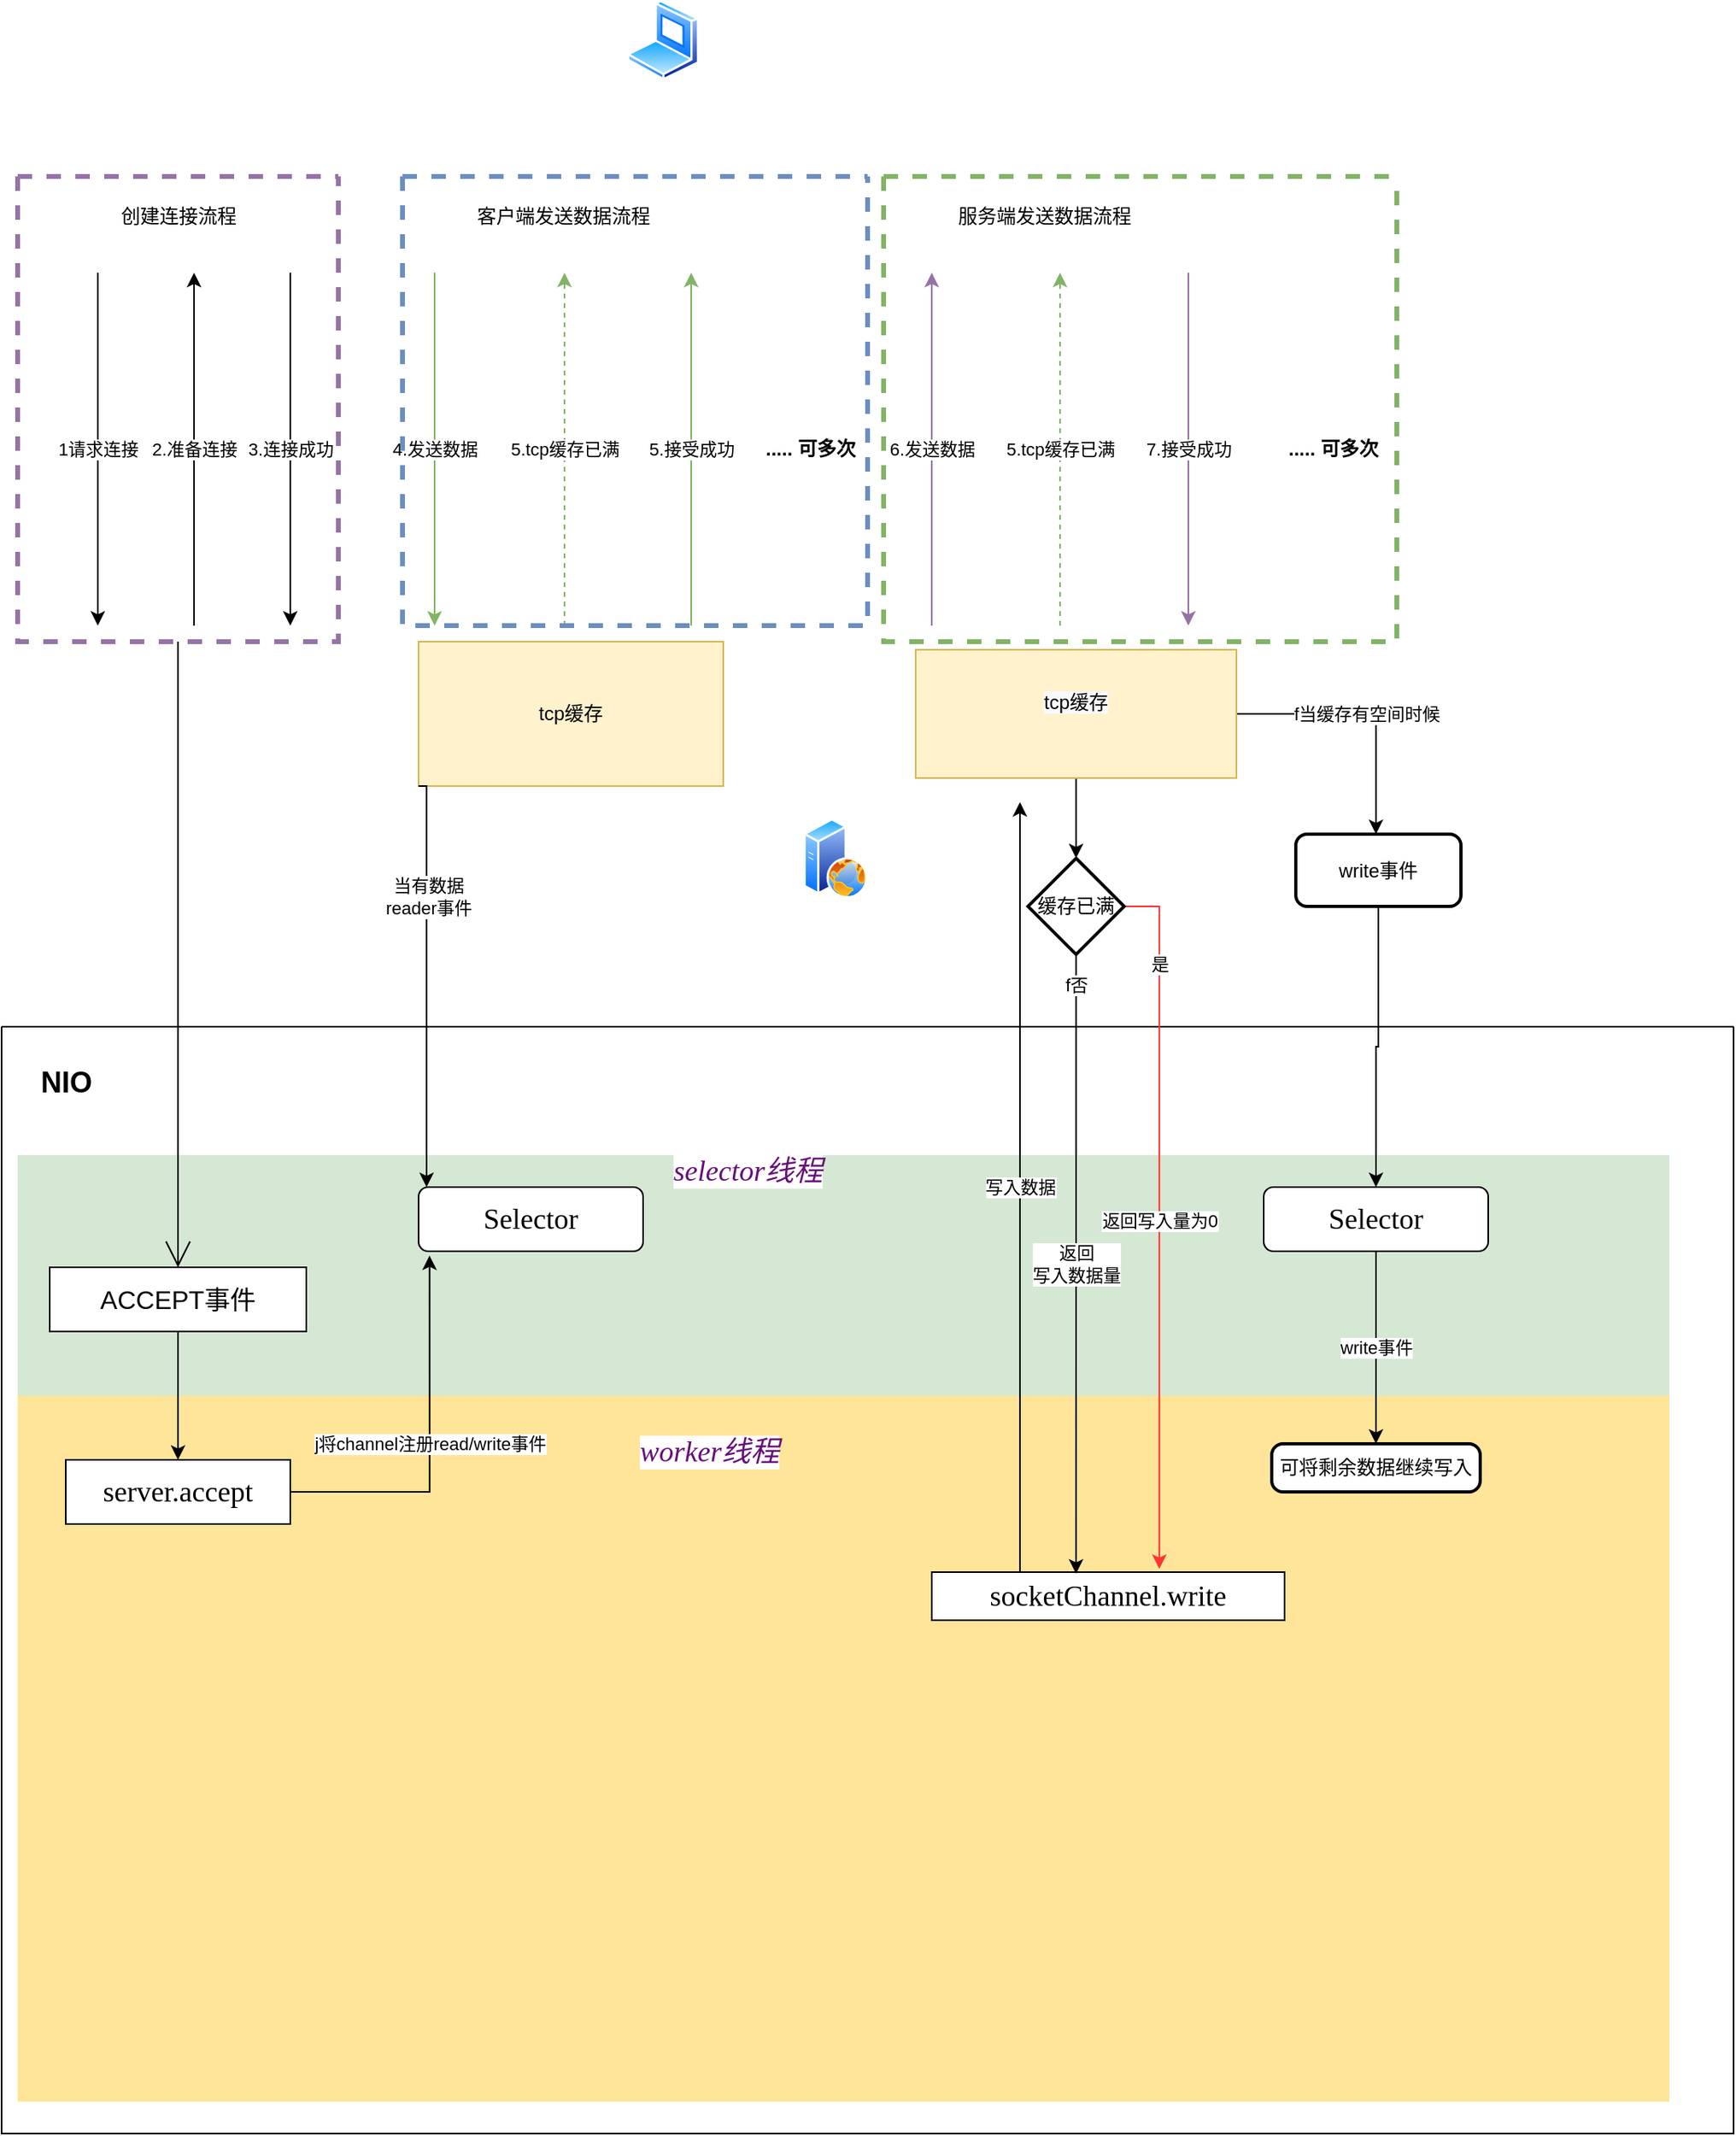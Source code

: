 <mxfile version="20.6.0" type="github">
  <diagram id="e4hHuJ-54vjYfhkMVgoX" name="第 1 页">
    <mxGraphModel dx="1422" dy="1907" grid="1" gridSize="10" guides="1" tooltips="1" connect="1" arrows="1" fold="1" page="1" pageScale="1" pageWidth="827" pageHeight="1169" math="0" shadow="0">
      <root>
        <mxCell id="0" />
        <mxCell id="1" parent="0" />
        <mxCell id="p51XQmS9mh3FHobpT9FH-1" value="" style="aspect=fixed;perimeter=ellipsePerimeter;html=1;align=center;shadow=0;dashed=0;spacingTop=3;image;image=img/lib/active_directory/laptop_client.svg;" parent="1" vertex="1">
          <mxGeometry x="430" y="-10" width="45" height="50" as="geometry" />
        </mxCell>
        <mxCell id="p51XQmS9mh3FHobpT9FH-2" value="" style="aspect=fixed;perimeter=ellipsePerimeter;html=1;align=center;shadow=0;dashed=0;spacingTop=3;image;image=img/lib/active_directory/web_server.svg;" parent="1" vertex="1">
          <mxGeometry x="540" y="500" width="40" height="50" as="geometry" />
        </mxCell>
        <mxCell id="p51XQmS9mh3FHobpT9FH-4" value="" style="endArrow=classic;html=1;rounded=0;" parent="1" edge="1">
          <mxGeometry relative="1" as="geometry">
            <mxPoint x="100" y="160" as="sourcePoint" />
            <mxPoint x="100" y="380" as="targetPoint" />
          </mxGeometry>
        </mxCell>
        <mxCell id="p51XQmS9mh3FHobpT9FH-5" value="1请求连接" style="edgeLabel;resizable=0;html=1;align=center;verticalAlign=middle;" parent="p51XQmS9mh3FHobpT9FH-4" connectable="0" vertex="1">
          <mxGeometry relative="1" as="geometry" />
        </mxCell>
        <mxCell id="p51XQmS9mh3FHobpT9FH-10" value="" style="endArrow=classic;html=1;rounded=0;" parent="1" edge="1">
          <mxGeometry relative="1" as="geometry">
            <mxPoint x="160" y="380" as="sourcePoint" />
            <mxPoint x="160" y="160" as="targetPoint" />
          </mxGeometry>
        </mxCell>
        <mxCell id="p51XQmS9mh3FHobpT9FH-11" value="2.准备连接" style="edgeLabel;resizable=0;html=1;align=center;verticalAlign=middle;" parent="p51XQmS9mh3FHobpT9FH-10" connectable="0" vertex="1">
          <mxGeometry relative="1" as="geometry" />
        </mxCell>
        <mxCell id="p51XQmS9mh3FHobpT9FH-12" value="" style="endArrow=classic;html=1;rounded=0;" parent="1" edge="1">
          <mxGeometry relative="1" as="geometry">
            <mxPoint x="220" y="160" as="sourcePoint" />
            <mxPoint x="220" y="380" as="targetPoint" />
          </mxGeometry>
        </mxCell>
        <mxCell id="p51XQmS9mh3FHobpT9FH-13" value="3.连接成功" style="edgeLabel;resizable=0;html=1;align=center;verticalAlign=middle;" parent="p51XQmS9mh3FHobpT9FH-12" connectable="0" vertex="1">
          <mxGeometry relative="1" as="geometry" />
        </mxCell>
        <mxCell id="p51XQmS9mh3FHobpT9FH-14" value="" style="endArrow=classic;html=1;rounded=0;fillColor=#d5e8d4;strokeColor=#82b366;" parent="1" edge="1">
          <mxGeometry relative="1" as="geometry">
            <mxPoint x="310" y="160" as="sourcePoint" />
            <mxPoint x="310" y="380" as="targetPoint" />
          </mxGeometry>
        </mxCell>
        <mxCell id="p51XQmS9mh3FHobpT9FH-15" value="4.发送数据" style="edgeLabel;resizable=0;html=1;align=center;verticalAlign=middle;" parent="p51XQmS9mh3FHobpT9FH-14" connectable="0" vertex="1">
          <mxGeometry relative="1" as="geometry" />
        </mxCell>
        <mxCell id="p51XQmS9mh3FHobpT9FH-16" value="" style="endArrow=classic;html=1;rounded=0;fillColor=#d5e8d4;strokeColor=#82b366;" parent="1" edge="1">
          <mxGeometry relative="1" as="geometry">
            <mxPoint x="470" y="380" as="sourcePoint" />
            <mxPoint x="470" y="160" as="targetPoint" />
          </mxGeometry>
        </mxCell>
        <mxCell id="p51XQmS9mh3FHobpT9FH-17" value="5.接受成功" style="edgeLabel;resizable=0;html=1;align=center;verticalAlign=middle;" parent="p51XQmS9mh3FHobpT9FH-16" connectable="0" vertex="1">
          <mxGeometry relative="1" as="geometry" />
        </mxCell>
        <mxCell id="p51XQmS9mh3FHobpT9FH-18" value="" style="endArrow=classic;html=1;rounded=0;fillColor=#e1d5e7;strokeColor=#9673a6;" parent="1" edge="1">
          <mxGeometry relative="1" as="geometry">
            <mxPoint x="620" y="380" as="sourcePoint" />
            <mxPoint x="620" y="160" as="targetPoint" />
          </mxGeometry>
        </mxCell>
        <mxCell id="p51XQmS9mh3FHobpT9FH-19" value="6.发送数据" style="edgeLabel;resizable=0;html=1;align=center;verticalAlign=middle;" parent="p51XQmS9mh3FHobpT9FH-18" connectable="0" vertex="1">
          <mxGeometry relative="1" as="geometry" />
        </mxCell>
        <mxCell id="p51XQmS9mh3FHobpT9FH-20" value="" style="endArrow=classic;html=1;rounded=0;fillColor=#e1d5e7;strokeColor=#9673a6;" parent="1" edge="1">
          <mxGeometry relative="1" as="geometry">
            <mxPoint x="780" y="160" as="sourcePoint" />
            <mxPoint x="780" y="380" as="targetPoint" />
          </mxGeometry>
        </mxCell>
        <mxCell id="p51XQmS9mh3FHobpT9FH-21" value="7.接受成功" style="edgeLabel;resizable=0;html=1;align=center;verticalAlign=middle;" parent="p51XQmS9mh3FHobpT9FH-20" connectable="0" vertex="1">
          <mxGeometry relative="1" as="geometry" />
        </mxCell>
        <mxCell id="p51XQmS9mh3FHobpT9FH-22" value="..... 可多次" style="text;html=1;align=center;verticalAlign=middle;resizable=0;points=[];autosize=1;strokeColor=none;fillColor=none;fontStyle=1" parent="1" vertex="1">
          <mxGeometry x="830" y="255" width="80" height="30" as="geometry" />
        </mxCell>
        <mxCell id="p51XQmS9mh3FHobpT9FH-23" value="..... 可多次" style="text;html=1;align=center;verticalAlign=middle;resizable=0;points=[];autosize=1;strokeColor=none;fillColor=none;fontStyle=1" parent="1" vertex="1">
          <mxGeometry x="504" y="255" width="80" height="30" as="geometry" />
        </mxCell>
        <mxCell id="p51XQmS9mh3FHobpT9FH-24" value="tcp缓存" style="rounded=0;whiteSpace=wrap;html=1;fillColor=#fff2cc;strokeColor=#d6b656;" parent="1" vertex="1">
          <mxGeometry x="300" y="390" width="190" height="90" as="geometry" />
        </mxCell>
        <mxCell id="p51XQmS9mh3FHobpT9FH-30" value="" style="endArrow=classic;html=1;rounded=0;fillColor=#d5e8d4;strokeColor=#82b366;movable=1;resizable=1;rotatable=1;deletable=1;editable=1;connectable=1;dashed=1;" parent="1" edge="1">
          <mxGeometry relative="1" as="geometry">
            <mxPoint x="391" y="380" as="sourcePoint" />
            <mxPoint x="391" y="160" as="targetPoint" />
          </mxGeometry>
        </mxCell>
        <mxCell id="p51XQmS9mh3FHobpT9FH-31" value="5.tcp缓存已满" style="edgeLabel;resizable=0;html=1;align=center;verticalAlign=middle;" parent="p51XQmS9mh3FHobpT9FH-30" connectable="0" vertex="1">
          <mxGeometry relative="1" as="geometry" />
        </mxCell>
        <mxCell id="fGtxsMPcDauLFGH0CZhe-9" style="edgeStyle=orthogonalEdgeStyle;rounded=0;orthogonalLoop=1;jettySize=auto;html=1;exitX=0.5;exitY=1;exitDx=0;exitDy=0;entryX=0.5;entryY=0;entryDx=0;entryDy=0;entryPerimeter=0;" parent="1" source="p51XQmS9mh3FHobpT9FH-33" target="fGtxsMPcDauLFGH0CZhe-8" edge="1">
          <mxGeometry relative="1" as="geometry" />
        </mxCell>
        <mxCell id="fGtxsMPcDauLFGH0CZhe-17" value="f当缓存有空间时候" style="edgeStyle=orthogonalEdgeStyle;rounded=0;orthogonalLoop=1;jettySize=auto;html=1;exitX=1;exitY=0.5;exitDx=0;exitDy=0;strokeColor=#000000;" parent="1" source="p51XQmS9mh3FHobpT9FH-33" edge="1">
          <mxGeometry relative="1" as="geometry">
            <mxPoint x="897" y="510" as="targetPoint" />
            <Array as="points">
              <mxPoint x="897" y="435" />
            </Array>
          </mxGeometry>
        </mxCell>
        <mxCell id="p51XQmS9mh3FHobpT9FH-33" value="&#xa;&lt;span style=&quot;color: rgb(0, 0, 0); font-family: Helvetica; font-size: 12px; font-style: normal; font-variant-ligatures: normal; font-variant-caps: normal; font-weight: 400; letter-spacing: normal; orphans: 2; text-align: center; text-indent: 0px; text-transform: none; widows: 2; word-spacing: 0px; -webkit-text-stroke-width: 0px; background-color: rgb(248, 249, 250); text-decoration-thickness: initial; text-decoration-style: initial; text-decoration-color: initial; float: none; display: inline !important;&quot;&gt;tcp缓存&lt;/span&gt;&#xa;&#xa;" style="rounded=0;whiteSpace=wrap;html=1;fillColor=#fff2cc;strokeColor=#d6b656;" parent="1" vertex="1">
          <mxGeometry x="610" y="395" width="200" height="80" as="geometry" />
        </mxCell>
        <mxCell id="p51XQmS9mh3FHobpT9FH-36" value="" style="endArrow=classic;html=1;rounded=0;fillColor=#d5e8d4;strokeColor=#82b366;movable=1;resizable=1;rotatable=1;deletable=1;editable=1;connectable=1;dashed=1;" parent="1" edge="1">
          <mxGeometry relative="1" as="geometry">
            <mxPoint x="700" y="380" as="sourcePoint" />
            <mxPoint x="700" y="160" as="targetPoint" />
          </mxGeometry>
        </mxCell>
        <mxCell id="p51XQmS9mh3FHobpT9FH-37" value="5.tcp缓存已满" style="edgeLabel;resizable=0;html=1;align=center;verticalAlign=middle;" parent="p51XQmS9mh3FHobpT9FH-36" connectable="0" vertex="1">
          <mxGeometry relative="1" as="geometry" />
        </mxCell>
        <mxCell id="p51XQmS9mh3FHobpT9FH-38" value="" style="swimlane;startSize=0;fillStyle=auto;strokeWidth=3;rounded=0;dashed=1;fillColor=#e1d5e7;strokeColor=#9673a6;" parent="1" vertex="1">
          <mxGeometry x="50" y="100" width="200" height="290" as="geometry" />
        </mxCell>
        <mxCell id="p51XQmS9mh3FHobpT9FH-39" value="创建连接流程" style="text;html=1;align=center;verticalAlign=middle;resizable=0;points=[];autosize=1;strokeColor=none;fillColor=none;" parent="p51XQmS9mh3FHobpT9FH-38" vertex="1">
          <mxGeometry x="50" y="10" width="100" height="30" as="geometry" />
        </mxCell>
        <mxCell id="p51XQmS9mh3FHobpT9FH-40" value="" style="swimlane;startSize=0;fillStyle=auto;strokeWidth=3;rounded=0;dashed=1;fillColor=#dae8fc;strokeColor=#6c8ebf;" parent="1" vertex="1">
          <mxGeometry x="290" y="100" width="290" height="280" as="geometry" />
        </mxCell>
        <mxCell id="p51XQmS9mh3FHobpT9FH-41" value="客户端发送数据流程" style="text;html=1;align=center;verticalAlign=middle;resizable=0;points=[];autosize=1;strokeColor=none;fillColor=none;" parent="p51XQmS9mh3FHobpT9FH-40" vertex="1">
          <mxGeometry x="35" y="10" width="130" height="30" as="geometry" />
        </mxCell>
        <mxCell id="p51XQmS9mh3FHobpT9FH-42" value="" style="swimlane;startSize=0;fillStyle=auto;strokeWidth=3;rounded=0;dashed=1;fillColor=#d5e8d4;strokeColor=#82b366;" parent="1" vertex="1">
          <mxGeometry x="590" y="100" width="320" height="290" as="geometry" />
        </mxCell>
        <mxCell id="p51XQmS9mh3FHobpT9FH-43" value="服务端发送数据流程" style="text;html=1;align=center;verticalAlign=middle;resizable=0;points=[];autosize=1;strokeColor=none;fillColor=none;" parent="p51XQmS9mh3FHobpT9FH-42" vertex="1">
          <mxGeometry x="35" y="10" width="130" height="30" as="geometry" />
        </mxCell>
        <mxCell id="p51XQmS9mh3FHobpT9FH-47" value="" style="swimlane;startSize=0;" parent="1" vertex="1">
          <mxGeometry x="40" y="630" width="1080" height="690" as="geometry" />
        </mxCell>
        <mxCell id="p51XQmS9mh3FHobpT9FH-48" value="&lt;b style=&quot;font-size: 18px;&quot;&gt;NIO&lt;/b&gt;" style="text;html=1;align=center;verticalAlign=middle;resizable=0;points=[];autosize=1;strokeColor=none;fillColor=none;fontSize=18;" parent="p51XQmS9mh3FHobpT9FH-47" vertex="1">
          <mxGeometry x="10" y="15" width="60" height="40" as="geometry" />
        </mxCell>
        <mxCell id="p51XQmS9mh3FHobpT9FH-54" value="" style="swimlane;startSize=0;strokeWidth=4;fillStyle=solid;swimlaneFillColor=#D5E8D4;strokeColor=none;" parent="p51XQmS9mh3FHobpT9FH-47" vertex="1">
          <mxGeometry x="10" y="80" width="1030" height="150" as="geometry" />
        </mxCell>
        <mxCell id="p51XQmS9mh3FHobpT9FH-49" value="ACCEPT事件" style="rounded=0;whiteSpace=wrap;html=1;fontSize=16;" parent="p51XQmS9mh3FHobpT9FH-54" vertex="1">
          <mxGeometry x="20" y="70" width="160" height="40" as="geometry" />
        </mxCell>
        <mxCell id="p51XQmS9mh3FHobpT9FH-65" value="&lt;pre style=&quot;background-color: rgb(255, 255, 255); font-family: 宋体; font-size: 13.5pt;&quot;&gt;Selector&lt;/pre&gt;" style="rounded=1;whiteSpace=wrap;html=1;" parent="p51XQmS9mh3FHobpT9FH-54" vertex="1">
          <mxGeometry x="250" y="20" width="140" height="40" as="geometry" />
        </mxCell>
        <mxCell id="p51XQmS9mh3FHobpT9FH-55" value="&lt;pre style=&quot;background-color: rgb(255, 255, 255); font-family: 宋体; font-size: 13.5pt;&quot;&gt;&lt;span style=&quot;color:#660e7a;font-style:italic;&quot;&gt;selector线程&lt;/span&gt;&lt;/pre&gt;" style="text;html=1;align=center;verticalAlign=middle;resizable=0;points=[];autosize=1;strokeColor=none;fillColor=none;" parent="p51XQmS9mh3FHobpT9FH-54" vertex="1">
          <mxGeometry x="390" y="-25" width="130" height="70" as="geometry" />
        </mxCell>
        <mxCell id="fGtxsMPcDauLFGH0CZhe-1" value="&lt;pre style=&quot;background-color: rgb(255, 255, 255); font-family: 宋体; font-size: 13.5pt;&quot;&gt;Selector&lt;/pre&gt;" style="rounded=1;whiteSpace=wrap;html=1;" parent="p51XQmS9mh3FHobpT9FH-54" vertex="1">
          <mxGeometry x="777" y="20" width="140" height="40" as="geometry" />
        </mxCell>
        <mxCell id="p51XQmS9mh3FHobpT9FH-56" value="" style="swimlane;startSize=0;strokeColor=none;strokeWidth=4;fillColor=#FFE599;fillStyle=solid;swimlaneFillColor=#FFE599;" parent="p51XQmS9mh3FHobpT9FH-47" vertex="1">
          <mxGeometry x="10" y="230" width="1030" height="440" as="geometry" />
        </mxCell>
        <mxCell id="p51XQmS9mh3FHobpT9FH-58" value="&lt;pre style=&quot;background-color: rgb(255, 255, 255); font-family: 宋体; font-size: 13.5pt;&quot;&gt;&lt;span style=&quot;color:#660e7a;font-style:italic;&quot;&gt;worker线程&lt;/span&gt;&lt;/pre&gt;" style="text;html=1;align=center;verticalAlign=middle;resizable=0;points=[];autosize=1;strokeColor=none;fillColor=none;" parent="p51XQmS9mh3FHobpT9FH-56" vertex="1">
          <mxGeometry x="376" width="110" height="70" as="geometry" />
        </mxCell>
        <mxCell id="p51XQmS9mh3FHobpT9FH-60" value="&lt;pre style=&quot;background-color: rgb(255, 255, 255); font-family: 宋体; font-size: 13.5pt;&quot;&gt;server.accept&lt;/pre&gt;" style="rounded=0;whiteSpace=wrap;html=1;" parent="p51XQmS9mh3FHobpT9FH-56" vertex="1">
          <mxGeometry x="30" y="40" width="140" height="40" as="geometry" />
        </mxCell>
        <mxCell id="fGtxsMPcDauLFGH0CZhe-2" value="&lt;pre style=&quot;background-color: rgb(255, 255, 255); font-family: 宋体; font-size: 13.5pt;&quot;&gt;socketChannel.write&lt;/pre&gt;" style="rounded=0;whiteSpace=wrap;html=1;" parent="p51XQmS9mh3FHobpT9FH-56" vertex="1">
          <mxGeometry x="570" y="110" width="220" height="30" as="geometry" />
        </mxCell>
        <mxCell id="fGtxsMPcDauLFGH0CZhe-22" value="可将剩余数据继续写入" style="rounded=1;whiteSpace=wrap;html=1;absoluteArcSize=1;arcSize=14;strokeWidth=2;" parent="p51XQmS9mh3FHobpT9FH-56" vertex="1">
          <mxGeometry x="782" y="30" width="130" height="30" as="geometry" />
        </mxCell>
        <mxCell id="p51XQmS9mh3FHobpT9FH-61" style="edgeStyle=orthogonalEdgeStyle;rounded=0;orthogonalLoop=1;jettySize=auto;html=1;exitX=0.5;exitY=1;exitDx=0;exitDy=0;" parent="p51XQmS9mh3FHobpT9FH-47" source="p51XQmS9mh3FHobpT9FH-49" target="p51XQmS9mh3FHobpT9FH-60" edge="1">
          <mxGeometry relative="1" as="geometry" />
        </mxCell>
        <mxCell id="p51XQmS9mh3FHobpT9FH-67" value="j将channel注册read/write事件" style="edgeStyle=orthogonalEdgeStyle;rounded=0;orthogonalLoop=1;jettySize=auto;html=1;exitX=1;exitY=0.5;exitDx=0;exitDy=0;entryX=0.049;entryY=1.067;entryDx=0;entryDy=0;entryPerimeter=0;" parent="p51XQmS9mh3FHobpT9FH-47" source="p51XQmS9mh3FHobpT9FH-60" target="p51XQmS9mh3FHobpT9FH-65" edge="1">
          <mxGeometry relative="1" as="geometry" />
        </mxCell>
        <mxCell id="fGtxsMPcDauLFGH0CZhe-23" value="write事件" style="edgeStyle=orthogonalEdgeStyle;rounded=0;orthogonalLoop=1;jettySize=auto;html=1;exitX=0.5;exitY=1;exitDx=0;exitDy=0;entryX=0.5;entryY=0;entryDx=0;entryDy=0;strokeColor=#000000;" parent="p51XQmS9mh3FHobpT9FH-47" source="fGtxsMPcDauLFGH0CZhe-1" target="fGtxsMPcDauLFGH0CZhe-22" edge="1">
          <mxGeometry relative="1" as="geometry" />
        </mxCell>
        <mxCell id="p51XQmS9mh3FHobpT9FH-68" style="edgeStyle=orthogonalEdgeStyle;rounded=0;orthogonalLoop=1;jettySize=auto;html=1;exitX=0;exitY=1;exitDx=0;exitDy=0;" parent="1" source="p51XQmS9mh3FHobpT9FH-24" target="p51XQmS9mh3FHobpT9FH-65" edge="1">
          <mxGeometry relative="1" as="geometry">
            <Array as="points">
              <mxPoint x="305" y="480" />
            </Array>
          </mxGeometry>
        </mxCell>
        <mxCell id="p51XQmS9mh3FHobpT9FH-69" value="当有数据&lt;br&gt;reader事件" style="edgeLabel;html=1;align=center;verticalAlign=middle;resizable=0;points=[];" parent="p51XQmS9mh3FHobpT9FH-68" vertex="1" connectable="0">
          <mxGeometry x="-0.427" y="1" relative="1" as="geometry">
            <mxPoint y="1" as="offset" />
          </mxGeometry>
        </mxCell>
        <mxCell id="p51XQmS9mh3FHobpT9FH-50" style="edgeStyle=none;curved=1;rounded=0;orthogonalLoop=1;jettySize=auto;html=1;exitX=0.5;exitY=1;exitDx=0;exitDy=0;fontSize=12;endArrow=open;startSize=14;endSize=14;sourcePerimeterSpacing=8;targetPerimeterSpacing=8;entryX=0.5;entryY=0;entryDx=0;entryDy=0;" parent="1" source="p51XQmS9mh3FHobpT9FH-38" target="p51XQmS9mh3FHobpT9FH-49" edge="1">
          <mxGeometry relative="1" as="geometry">
            <mxPoint x="150" y="550" as="targetPoint" />
          </mxGeometry>
        </mxCell>
        <mxCell id="fGtxsMPcDauLFGH0CZhe-3" value="写入数据" style="edgeStyle=orthogonalEdgeStyle;rounded=0;orthogonalLoop=1;jettySize=auto;html=1;exitX=0.25;exitY=0;exitDx=0;exitDy=0;" parent="1" source="fGtxsMPcDauLFGH0CZhe-2" edge="1">
          <mxGeometry relative="1" as="geometry">
            <mxPoint x="675" y="490" as="targetPoint" />
          </mxGeometry>
        </mxCell>
        <mxCell id="fGtxsMPcDauLFGH0CZhe-12" value="返回&lt;br&gt;写入数据量" style="edgeStyle=orthogonalEdgeStyle;rounded=0;orthogonalLoop=1;jettySize=auto;html=1;exitX=0.5;exitY=1;exitDx=0;exitDy=0;exitPerimeter=0;entryX=0.409;entryY=0.033;entryDx=0;entryDy=0;entryPerimeter=0;" parent="1" source="fGtxsMPcDauLFGH0CZhe-8" target="fGtxsMPcDauLFGH0CZhe-2" edge="1">
          <mxGeometry relative="1" as="geometry">
            <Array as="points">
              <mxPoint x="710" y="770" />
              <mxPoint x="710" y="770" />
            </Array>
          </mxGeometry>
        </mxCell>
        <mxCell id="fGtxsMPcDauLFGH0CZhe-13" value="f否" style="edgeLabel;html=1;align=center;verticalAlign=middle;resizable=0;points=[];" parent="fGtxsMPcDauLFGH0CZhe-12" vertex="1" connectable="0">
          <mxGeometry x="-0.902" relative="1" as="geometry">
            <mxPoint as="offset" />
          </mxGeometry>
        </mxCell>
        <mxCell id="fGtxsMPcDauLFGH0CZhe-14" value="返回写入量为0" style="edgeStyle=orthogonalEdgeStyle;rounded=0;orthogonalLoop=1;jettySize=auto;html=1;exitX=1;exitY=0.5;exitDx=0;exitDy=0;exitPerimeter=0;entryX=0.645;entryY=-0.067;entryDx=0;entryDy=0;entryPerimeter=0;strokeColor=#FF3333;" parent="1" source="fGtxsMPcDauLFGH0CZhe-8" target="fGtxsMPcDauLFGH0CZhe-2" edge="1">
          <mxGeometry relative="1" as="geometry" />
        </mxCell>
        <mxCell id="fGtxsMPcDauLFGH0CZhe-15" value="是" style="edgeLabel;html=1;align=center;verticalAlign=middle;resizable=0;points=[];" parent="fGtxsMPcDauLFGH0CZhe-14" vertex="1" connectable="0">
          <mxGeometry x="-0.734" relative="1" as="geometry">
            <mxPoint as="offset" />
          </mxGeometry>
        </mxCell>
        <mxCell id="fGtxsMPcDauLFGH0CZhe-8" value="缓存已满" style="strokeWidth=2;html=1;shape=mxgraph.flowchart.decision;whiteSpace=wrap;" parent="1" vertex="1">
          <mxGeometry x="680" y="525" width="60" height="60" as="geometry" />
        </mxCell>
        <mxCell id="fGtxsMPcDauLFGH0CZhe-19" style="edgeStyle=orthogonalEdgeStyle;rounded=0;orthogonalLoop=1;jettySize=auto;html=1;exitX=0.5;exitY=1;exitDx=0;exitDy=0;entryX=0.5;entryY=0;entryDx=0;entryDy=0;strokeColor=#000000;" parent="1" source="fGtxsMPcDauLFGH0CZhe-18" target="fGtxsMPcDauLFGH0CZhe-1" edge="1">
          <mxGeometry relative="1" as="geometry" />
        </mxCell>
        <mxCell id="fGtxsMPcDauLFGH0CZhe-18" value="write事件" style="rounded=1;whiteSpace=wrap;html=1;absoluteArcSize=1;arcSize=14;strokeWidth=2;" parent="1" vertex="1">
          <mxGeometry x="847" y="510" width="103" height="45" as="geometry" />
        </mxCell>
      </root>
    </mxGraphModel>
  </diagram>
</mxfile>
